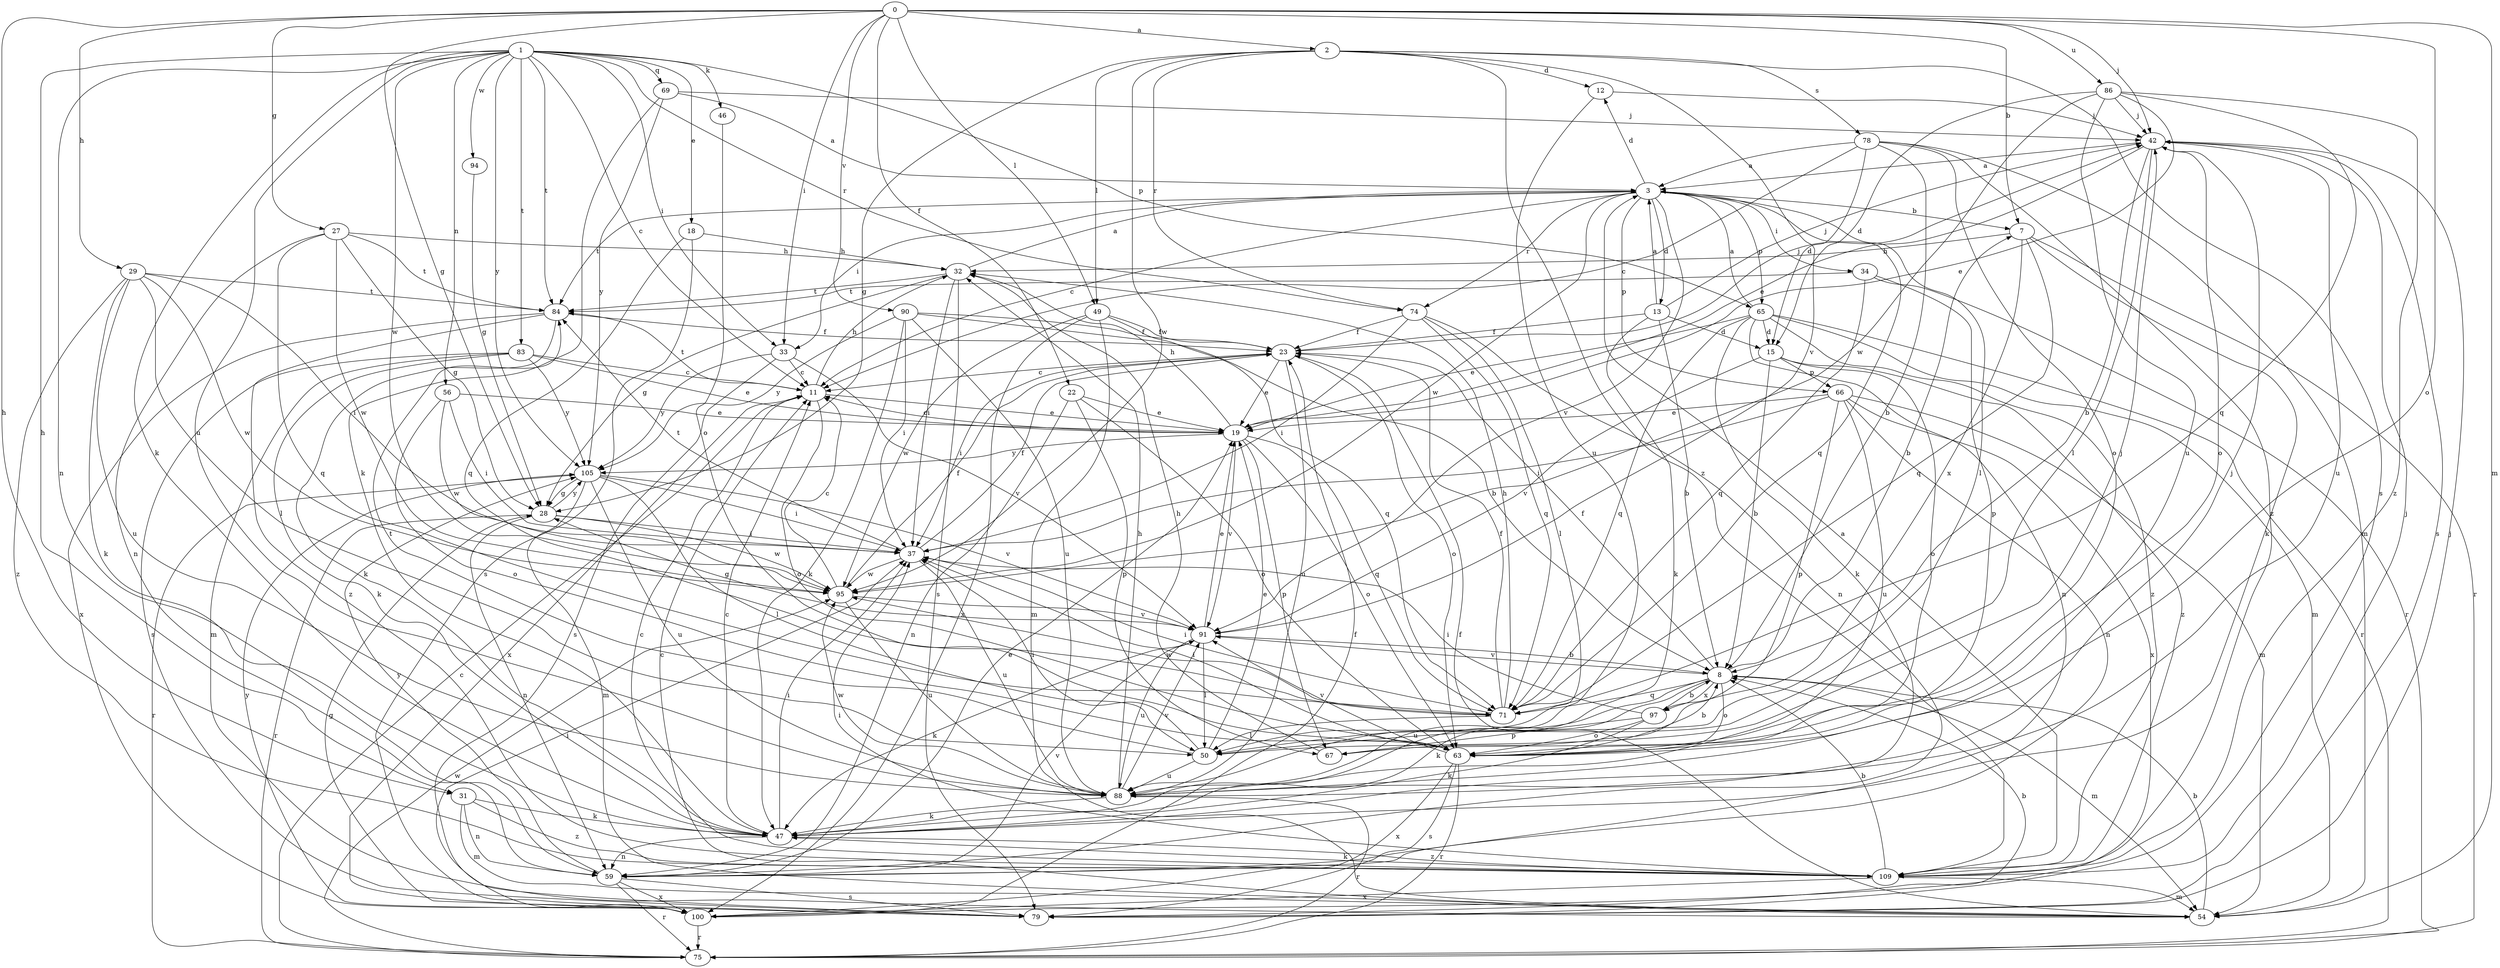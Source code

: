 strict digraph  {
0;
1;
2;
3;
7;
8;
11;
12;
13;
15;
18;
19;
22;
23;
27;
28;
29;
31;
32;
33;
34;
37;
42;
46;
47;
49;
50;
54;
56;
59;
63;
65;
66;
67;
69;
71;
74;
75;
78;
79;
83;
84;
86;
88;
90;
91;
94;
95;
97;
100;
105;
109;
0 -> 2  [label=a];
0 -> 7  [label=b];
0 -> 22  [label=f];
0 -> 27  [label=g];
0 -> 28  [label=g];
0 -> 29  [label=h];
0 -> 31  [label=h];
0 -> 33  [label=i];
0 -> 42  [label=j];
0 -> 49  [label=l];
0 -> 54  [label=m];
0 -> 63  [label=o];
0 -> 86  [label=u];
0 -> 90  [label=v];
1 -> 11  [label=c];
1 -> 18  [label=e];
1 -> 31  [label=h];
1 -> 33  [label=i];
1 -> 46  [label=k];
1 -> 47  [label=k];
1 -> 56  [label=n];
1 -> 59  [label=n];
1 -> 65  [label=p];
1 -> 69  [label=q];
1 -> 74  [label=r];
1 -> 83  [label=t];
1 -> 84  [label=t];
1 -> 88  [label=u];
1 -> 94  [label=w];
1 -> 95  [label=w];
1 -> 105  [label=y];
2 -> 12  [label=d];
2 -> 28  [label=g];
2 -> 49  [label=l];
2 -> 74  [label=r];
2 -> 78  [label=s];
2 -> 79  [label=s];
2 -> 91  [label=v];
2 -> 95  [label=w];
2 -> 109  [label=z];
3 -> 7  [label=b];
3 -> 11  [label=c];
3 -> 12  [label=d];
3 -> 13  [label=d];
3 -> 33  [label=i];
3 -> 34  [label=i];
3 -> 50  [label=l];
3 -> 65  [label=p];
3 -> 66  [label=p];
3 -> 71  [label=q];
3 -> 74  [label=r];
3 -> 84  [label=t];
3 -> 91  [label=v];
3 -> 95  [label=w];
7 -> 32  [label=h];
7 -> 47  [label=k];
7 -> 71  [label=q];
7 -> 75  [label=r];
7 -> 97  [label=x];
8 -> 7  [label=b];
8 -> 23  [label=f];
8 -> 47  [label=k];
8 -> 54  [label=m];
8 -> 63  [label=o];
8 -> 71  [label=q];
8 -> 88  [label=u];
8 -> 91  [label=v];
8 -> 97  [label=x];
11 -> 19  [label=e];
11 -> 32  [label=h];
11 -> 63  [label=o];
11 -> 84  [label=t];
11 -> 100  [label=x];
12 -> 42  [label=j];
12 -> 88  [label=u];
13 -> 3  [label=a];
13 -> 8  [label=b];
13 -> 15  [label=d];
13 -> 23  [label=f];
13 -> 42  [label=j];
13 -> 47  [label=k];
15 -> 8  [label=b];
15 -> 63  [label=o];
15 -> 66  [label=p];
15 -> 91  [label=v];
15 -> 109  [label=z];
18 -> 32  [label=h];
18 -> 71  [label=q];
18 -> 79  [label=s];
19 -> 11  [label=c];
19 -> 32  [label=h];
19 -> 63  [label=o];
19 -> 67  [label=p];
19 -> 71  [label=q];
19 -> 91  [label=v];
19 -> 105  [label=y];
22 -> 19  [label=e];
22 -> 59  [label=n];
22 -> 63  [label=o];
22 -> 67  [label=p];
23 -> 11  [label=c];
23 -> 19  [label=e];
23 -> 37  [label=i];
23 -> 42  [label=j];
23 -> 63  [label=o];
23 -> 88  [label=u];
27 -> 28  [label=g];
27 -> 32  [label=h];
27 -> 59  [label=n];
27 -> 71  [label=q];
27 -> 84  [label=t];
27 -> 95  [label=w];
28 -> 37  [label=i];
28 -> 59  [label=n];
28 -> 75  [label=r];
28 -> 95  [label=w];
28 -> 105  [label=y];
29 -> 37  [label=i];
29 -> 47  [label=k];
29 -> 50  [label=l];
29 -> 84  [label=t];
29 -> 88  [label=u];
29 -> 95  [label=w];
29 -> 109  [label=z];
31 -> 47  [label=k];
31 -> 54  [label=m];
31 -> 59  [label=n];
31 -> 109  [label=z];
32 -> 3  [label=a];
32 -> 28  [label=g];
32 -> 37  [label=i];
32 -> 79  [label=s];
32 -> 84  [label=t];
33 -> 11  [label=c];
33 -> 79  [label=s];
33 -> 91  [label=v];
33 -> 105  [label=y];
34 -> 67  [label=p];
34 -> 71  [label=q];
34 -> 75  [label=r];
34 -> 84  [label=t];
37 -> 23  [label=f];
37 -> 84  [label=t];
37 -> 88  [label=u];
37 -> 95  [label=w];
42 -> 3  [label=a];
42 -> 8  [label=b];
42 -> 19  [label=e];
42 -> 50  [label=l];
42 -> 63  [label=o];
42 -> 79  [label=s];
42 -> 88  [label=u];
46 -> 63  [label=o];
47 -> 11  [label=c];
47 -> 37  [label=i];
47 -> 59  [label=n];
47 -> 109  [label=z];
49 -> 23  [label=f];
49 -> 54  [label=m];
49 -> 71  [label=q];
49 -> 95  [label=w];
49 -> 100  [label=x];
50 -> 19  [label=e];
50 -> 37  [label=i];
50 -> 42  [label=j];
50 -> 84  [label=t];
50 -> 88  [label=u];
54 -> 8  [label=b];
54 -> 11  [label=c];
54 -> 23  [label=f];
56 -> 19  [label=e];
56 -> 37  [label=i];
56 -> 63  [label=o];
56 -> 95  [label=w];
59 -> 19  [label=e];
59 -> 75  [label=r];
59 -> 79  [label=s];
59 -> 91  [label=v];
59 -> 100  [label=x];
59 -> 105  [label=y];
63 -> 8  [label=b];
63 -> 37  [label=i];
63 -> 75  [label=r];
63 -> 79  [label=s];
63 -> 91  [label=v];
63 -> 100  [label=x];
65 -> 3  [label=a];
65 -> 15  [label=d];
65 -> 19  [label=e];
65 -> 47  [label=k];
65 -> 54  [label=m];
65 -> 59  [label=n];
65 -> 71  [label=q];
65 -> 75  [label=r];
65 -> 109  [label=z];
66 -> 19  [label=e];
66 -> 37  [label=i];
66 -> 54  [label=m];
66 -> 59  [label=n];
66 -> 67  [label=p];
66 -> 88  [label=u];
66 -> 100  [label=x];
67 -> 32  [label=h];
69 -> 3  [label=a];
69 -> 42  [label=j];
69 -> 47  [label=k];
69 -> 105  [label=y];
71 -> 23  [label=f];
71 -> 32  [label=h];
71 -> 37  [label=i];
71 -> 50  [label=l];
71 -> 95  [label=w];
74 -> 23  [label=f];
74 -> 37  [label=i];
74 -> 50  [label=l];
74 -> 59  [label=n];
74 -> 71  [label=q];
75 -> 11  [label=c];
75 -> 95  [label=w];
78 -> 3  [label=a];
78 -> 8  [label=b];
78 -> 11  [label=c];
78 -> 15  [label=d];
78 -> 54  [label=m];
78 -> 63  [label=o];
78 -> 109  [label=z];
79 -> 8  [label=b];
79 -> 28  [label=g];
79 -> 42  [label=j];
83 -> 11  [label=c];
83 -> 19  [label=e];
83 -> 47  [label=k];
83 -> 54  [label=m];
83 -> 79  [label=s];
83 -> 105  [label=y];
84 -> 23  [label=f];
84 -> 47  [label=k];
84 -> 100  [label=x];
84 -> 109  [label=z];
86 -> 15  [label=d];
86 -> 19  [label=e];
86 -> 42  [label=j];
86 -> 71  [label=q];
86 -> 88  [label=u];
86 -> 95  [label=w];
86 -> 109  [label=z];
88 -> 32  [label=h];
88 -> 42  [label=j];
88 -> 47  [label=k];
88 -> 75  [label=r];
88 -> 91  [label=v];
88 -> 95  [label=w];
90 -> 8  [label=b];
90 -> 23  [label=f];
90 -> 37  [label=i];
90 -> 47  [label=k];
90 -> 88  [label=u];
90 -> 105  [label=y];
91 -> 8  [label=b];
91 -> 19  [label=e];
91 -> 28  [label=g];
91 -> 47  [label=k];
91 -> 50  [label=l];
91 -> 88  [label=u];
94 -> 28  [label=g];
95 -> 11  [label=c];
95 -> 23  [label=f];
95 -> 88  [label=u];
95 -> 91  [label=v];
97 -> 8  [label=b];
97 -> 37  [label=i];
97 -> 47  [label=k];
97 -> 63  [label=o];
97 -> 67  [label=p];
100 -> 23  [label=f];
100 -> 37  [label=i];
100 -> 75  [label=r];
100 -> 105  [label=y];
105 -> 28  [label=g];
105 -> 37  [label=i];
105 -> 50  [label=l];
105 -> 54  [label=m];
105 -> 75  [label=r];
105 -> 88  [label=u];
105 -> 91  [label=v];
109 -> 3  [label=a];
109 -> 8  [label=b];
109 -> 11  [label=c];
109 -> 37  [label=i];
109 -> 42  [label=j];
109 -> 47  [label=k];
109 -> 54  [label=m];
109 -> 100  [label=x];
}
